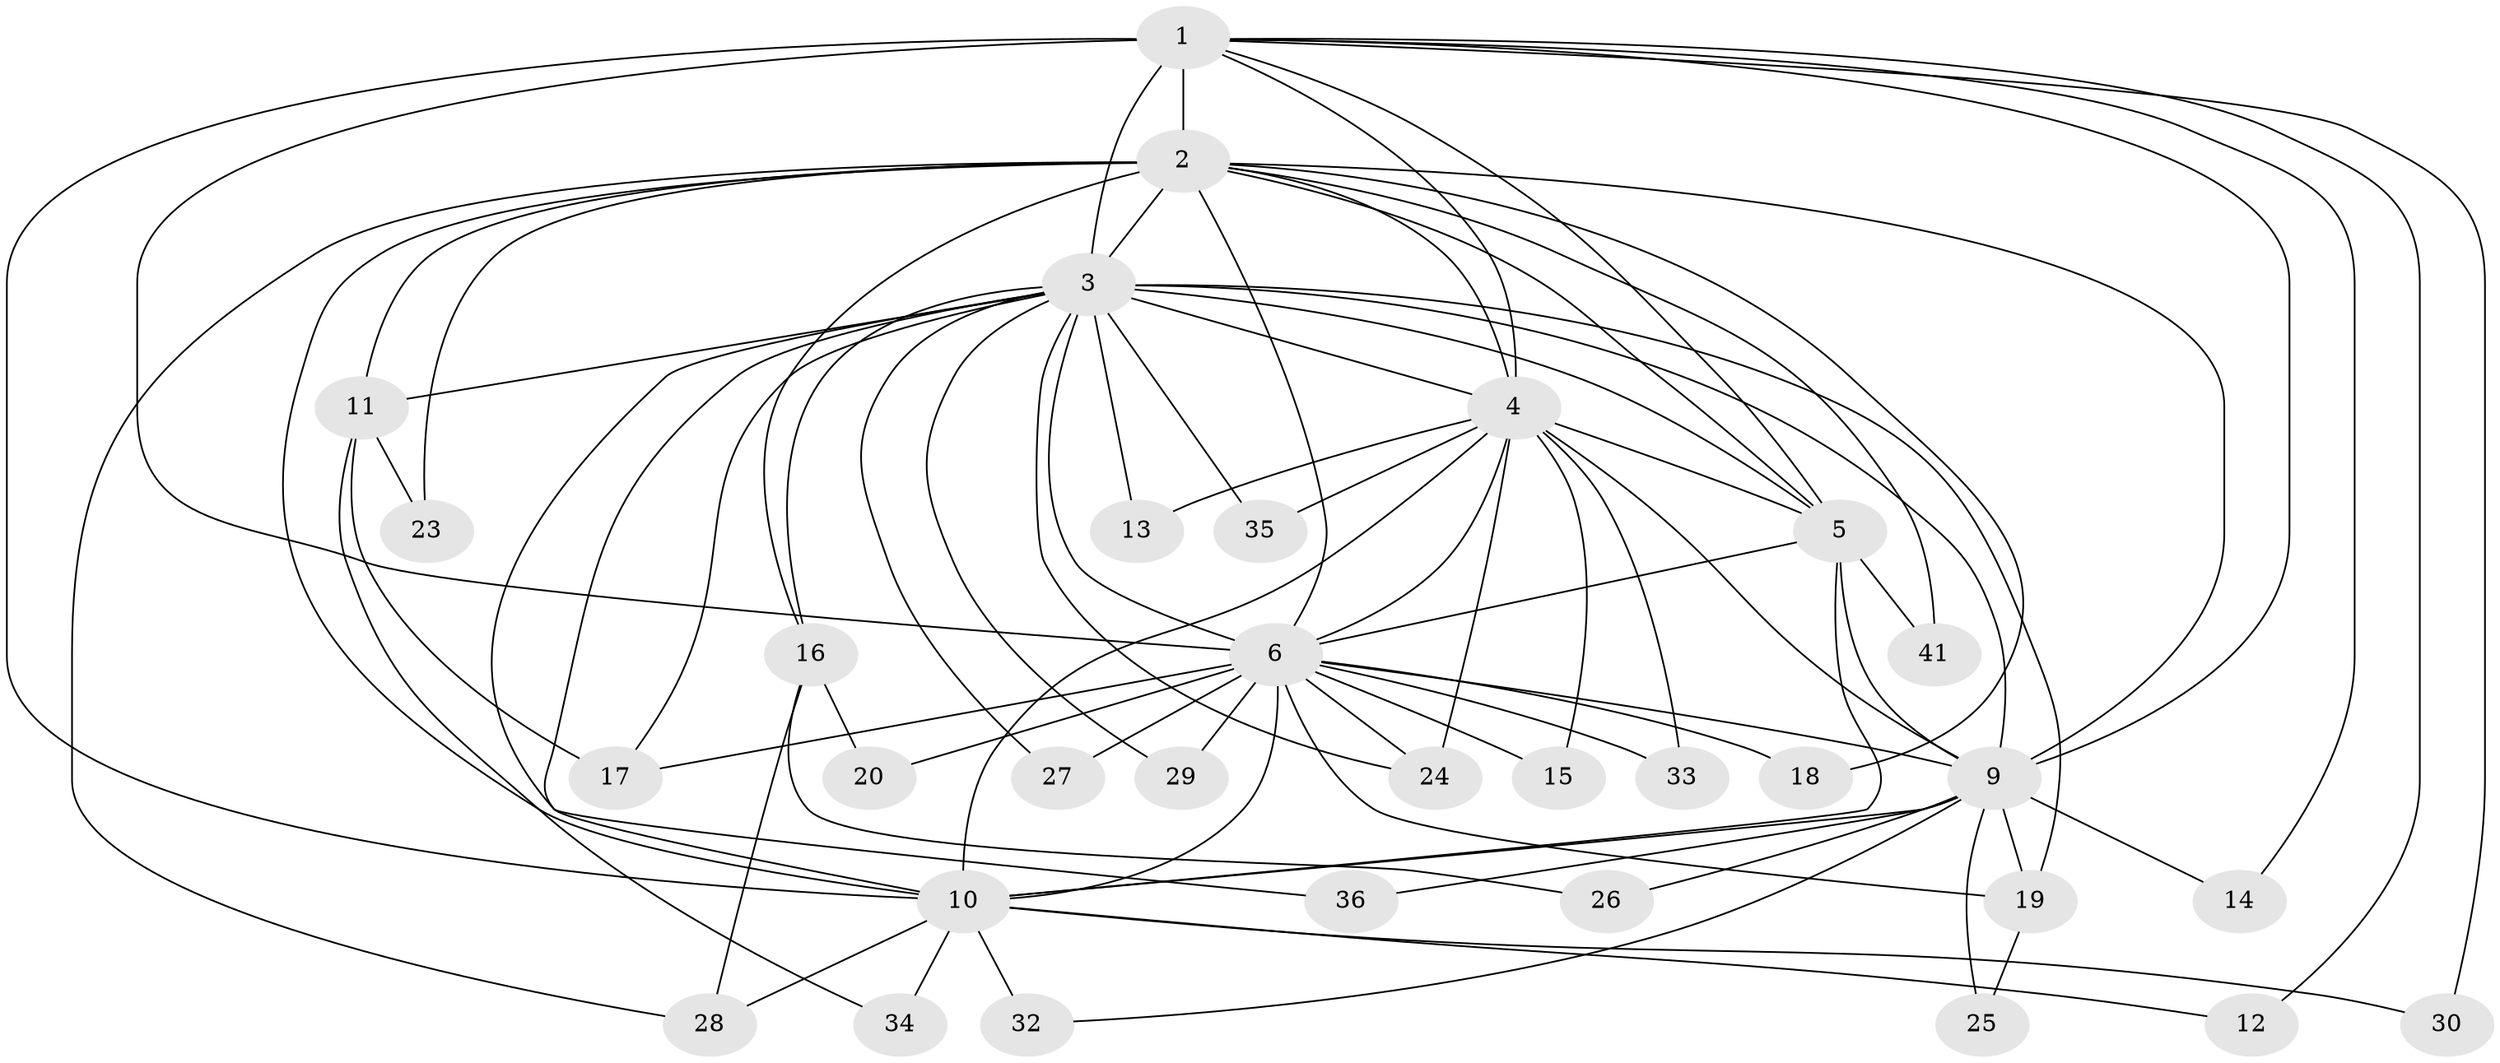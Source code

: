 // original degree distribution, {13: 0.037037037037037035, 16: 0.07407407407407407, 20: 0.018518518518518517, 10: 0.018518518518518517, 23: 0.018518518518518517, 18: 0.018518518518518517, 5: 0.037037037037037035, 2: 0.6666666666666666, 6: 0.018518518518518517, 3: 0.05555555555555555, 4: 0.037037037037037035}
// Generated by graph-tools (version 1.1) at 2025/17/03/04/25 18:17:53]
// undirected, 32 vertices, 80 edges
graph export_dot {
graph [start="1"]
  node [color=gray90,style=filled];
  1;
  2;
  3 [super="+7"];
  4 [super="+46+52+50+21+31"];
  5;
  6 [super="+37+47+40"];
  9;
  10;
  11;
  12;
  13;
  14;
  15;
  16 [super="+48"];
  17 [super="+38"];
  18;
  19 [super="+44"];
  20;
  23;
  24 [super="+43+42"];
  25;
  26;
  27;
  28 [super="+39"];
  29;
  30;
  32;
  33;
  34;
  35;
  36;
  41;
  1 -- 2;
  1 -- 3 [weight=3];
  1 -- 4;
  1 -- 5;
  1 -- 6 [weight=2];
  1 -- 9;
  1 -- 10;
  1 -- 12;
  1 -- 14;
  1 -- 30;
  2 -- 3 [weight=4];
  2 -- 4;
  2 -- 5;
  2 -- 6;
  2 -- 9;
  2 -- 10;
  2 -- 11;
  2 -- 16;
  2 -- 18;
  2 -- 23;
  2 -- 28;
  2 -- 41;
  3 -- 4 [weight=3];
  3 -- 5 [weight=3];
  3 -- 6 [weight=5];
  3 -- 9 [weight=4];
  3 -- 10 [weight=3];
  3 -- 16 [weight=2];
  3 -- 24 [weight=2];
  3 -- 27;
  3 -- 35;
  3 -- 36;
  3 -- 11;
  3 -- 13;
  3 -- 17;
  3 -- 19;
  3 -- 29;
  4 -- 5;
  4 -- 6 [weight=2];
  4 -- 9 [weight=2];
  4 -- 10 [weight=2];
  4 -- 13;
  4 -- 15;
  4 -- 24 [weight=2];
  4 -- 33;
  4 -- 35;
  5 -- 6;
  5 -- 9;
  5 -- 10;
  5 -- 41;
  6 -- 9 [weight=2];
  6 -- 10 [weight=2];
  6 -- 15;
  6 -- 17;
  6 -- 18;
  6 -- 19;
  6 -- 20;
  6 -- 27;
  6 -- 29;
  6 -- 33;
  6 -- 24;
  9 -- 10;
  9 -- 14;
  9 -- 25;
  9 -- 26;
  9 -- 32;
  9 -- 36;
  9 -- 19;
  10 -- 12;
  10 -- 30;
  10 -- 32;
  10 -- 34;
  10 -- 28;
  11 -- 23;
  11 -- 34;
  11 -- 17;
  16 -- 20;
  16 -- 26;
  16 -- 28;
  19 -- 25;
}
